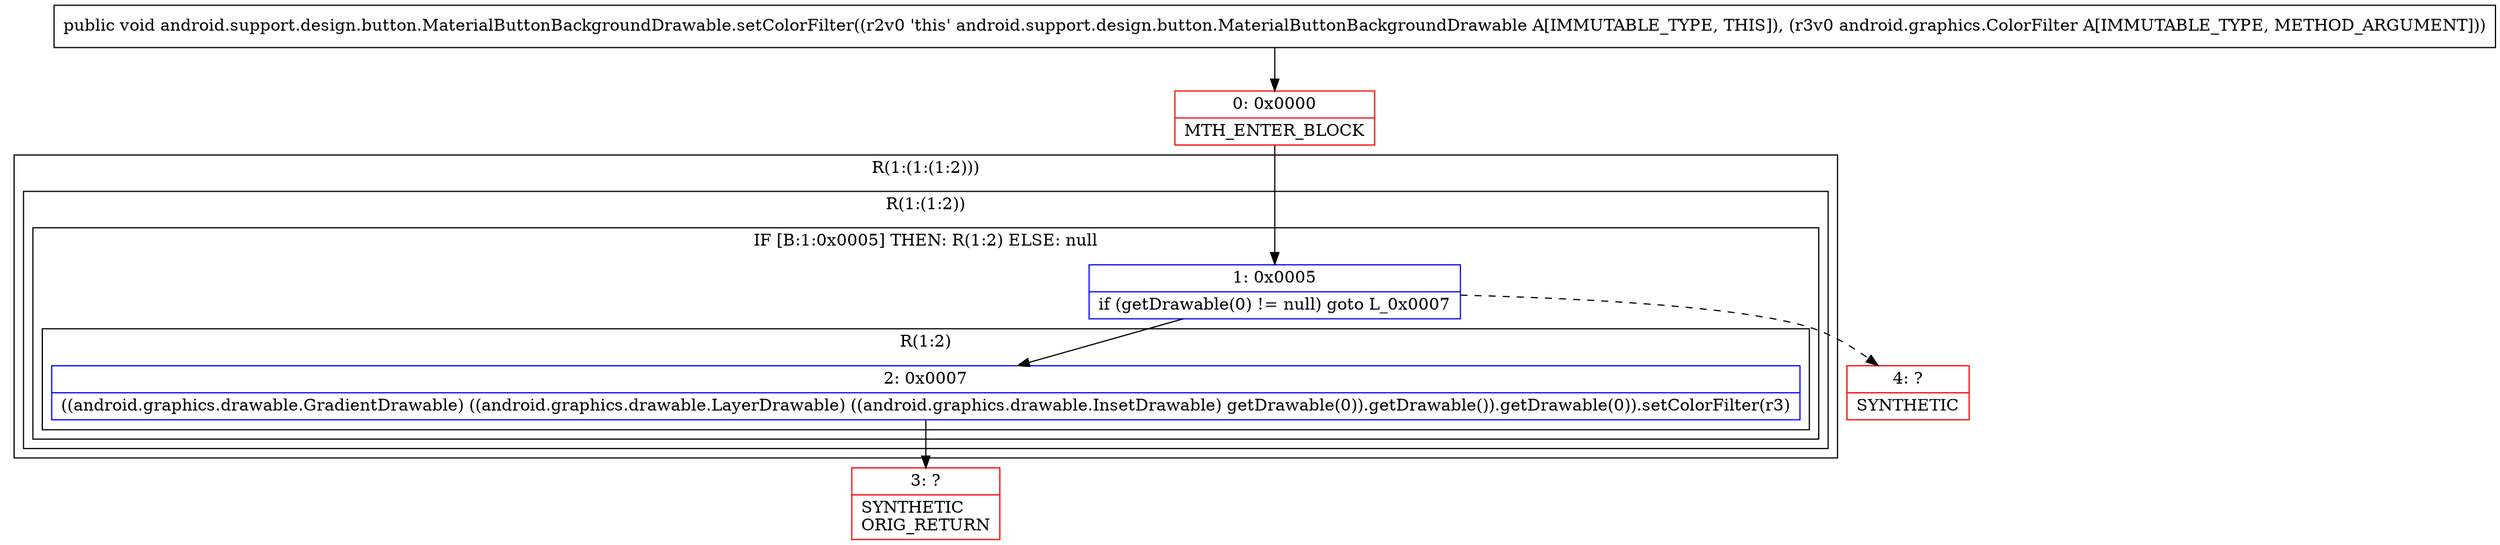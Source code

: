 digraph "CFG forandroid.support.design.button.MaterialButtonBackgroundDrawable.setColorFilter(Landroid\/graphics\/ColorFilter;)V" {
subgraph cluster_Region_377042571 {
label = "R(1:(1:(1:2)))";
node [shape=record,color=blue];
subgraph cluster_Region_973346441 {
label = "R(1:(1:2))";
node [shape=record,color=blue];
subgraph cluster_IfRegion_341935579 {
label = "IF [B:1:0x0005] THEN: R(1:2) ELSE: null";
node [shape=record,color=blue];
Node_1 [shape=record,label="{1\:\ 0x0005|if (getDrawable(0) != null) goto L_0x0007\l}"];
subgraph cluster_Region_235926212 {
label = "R(1:2)";
node [shape=record,color=blue];
Node_2 [shape=record,label="{2\:\ 0x0007|((android.graphics.drawable.GradientDrawable) ((android.graphics.drawable.LayerDrawable) ((android.graphics.drawable.InsetDrawable) getDrawable(0)).getDrawable()).getDrawable(0)).setColorFilter(r3)\l}"];
}
}
}
}
Node_0 [shape=record,color=red,label="{0\:\ 0x0000|MTH_ENTER_BLOCK\l}"];
Node_3 [shape=record,color=red,label="{3\:\ ?|SYNTHETIC\lORIG_RETURN\l}"];
Node_4 [shape=record,color=red,label="{4\:\ ?|SYNTHETIC\l}"];
MethodNode[shape=record,label="{public void android.support.design.button.MaterialButtonBackgroundDrawable.setColorFilter((r2v0 'this' android.support.design.button.MaterialButtonBackgroundDrawable A[IMMUTABLE_TYPE, THIS]), (r3v0 android.graphics.ColorFilter A[IMMUTABLE_TYPE, METHOD_ARGUMENT])) }"];
MethodNode -> Node_0;
Node_1 -> Node_2;
Node_1 -> Node_4[style=dashed];
Node_2 -> Node_3;
Node_0 -> Node_1;
}

